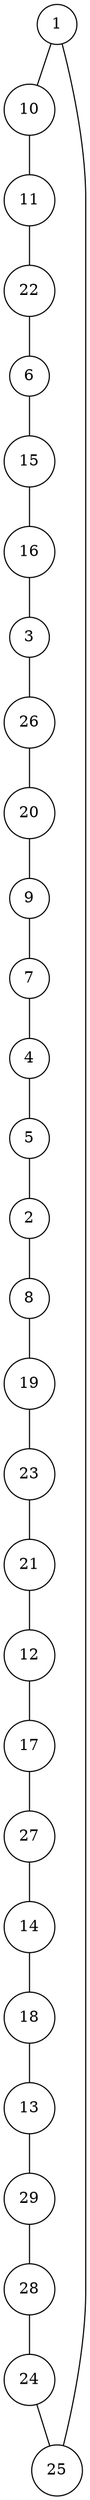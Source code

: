 graph random1012484 {
	node [shape=circle fillcolor=white]
	1 [ pos = "0.667158,3.291296!"]
	2 [ pos = "17.711670,14.948317!"]
	3 [ pos = "8.457189,7.426452!"]
	4 [ pos = "20.000000,12.982976!"]
	5 [ pos = "19.648191,15.435664!"]
	6 [ pos = "3.204100,11.130648!"]
	7 [ pos = "18.055529,12.025427!"]
	8 [ pos = "13.760635,15.675307!"]
	9 [ pos = "16.573455,9.454567!"]
	10 [ pos = "2.087824,7.511968!"]
	11 [ pos = "4.439135,8.397395!"]
	12 [ pos = "13.074147,19.931845!"]
	13 [ pos = "8.711208,2.990664!"]
	14 [ pos = "14.859308,3.850754!"]
	15 [ pos = "3.377204,11.441336!"]
	16 [ pos = "8.033593,4.044362!"]
	17 [ pos = "14.732632,4.742245!"]
	18 [ pos = "18.992679,2.186805!"]
	19 [ pos = "12.168697,17.989661!"]
	20 [ pos = "15.169780,10.813870!"]
	21 [ pos = "12.422308,18.373880!"]
	22 [ pos = "0.941501,9.474820!"]
	23 [ pos = "9.396290,14.702136!"]
	24 [ pos = "4.147110,4.966727!"]
	25 [ pos = "3.153685,6.234934!"]
	26 [ pos = "12.478694,7.592820!"]
	27 [ pos = "14.632329,4.549824!"]
	28 [ pos = "6.521647,2.340520!"]
	29 [ pos = "7.540489,0.377938!"]

	29 -- 28
	28 -- 24
	24 -- 25
	25 -- 1
	1 -- 10
	10 -- 11
	11 -- 22
	22 -- 6
	6 -- 15
	15 -- 16
	16 -- 3
	3 -- 26
	26 -- 20
	20 -- 9
	9 -- 7
	7 -- 4
	4 -- 5
	5 -- 2
	2 -- 8
	8 -- 19
	19 -- 23
	23 -- 21
	21 -- 12
	12 -- 17
	17 -- 27
	27 -- 14
	14 -- 18
	18 -- 13
	13 -- 29
}